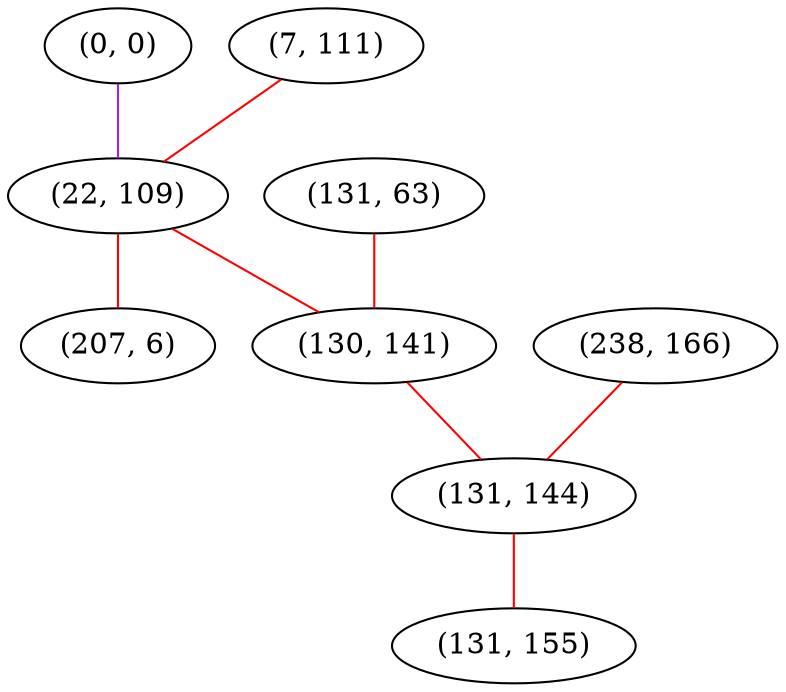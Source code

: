 graph "" {
"(0, 0)";
"(7, 111)";
"(22, 109)";
"(207, 6)";
"(238, 166)";
"(131, 63)";
"(130, 141)";
"(131, 144)";
"(131, 155)";
"(0, 0)" -- "(22, 109)"  [color=purple, key=0, weight=4];
"(7, 111)" -- "(22, 109)"  [color=red, key=0, weight=1];
"(22, 109)" -- "(130, 141)"  [color=red, key=0, weight=1];
"(22, 109)" -- "(207, 6)"  [color=red, key=0, weight=1];
"(238, 166)" -- "(131, 144)"  [color=red, key=0, weight=1];
"(131, 63)" -- "(130, 141)"  [color=red, key=0, weight=1];
"(130, 141)" -- "(131, 144)"  [color=red, key=0, weight=1];
"(131, 144)" -- "(131, 155)"  [color=red, key=0, weight=1];
}
